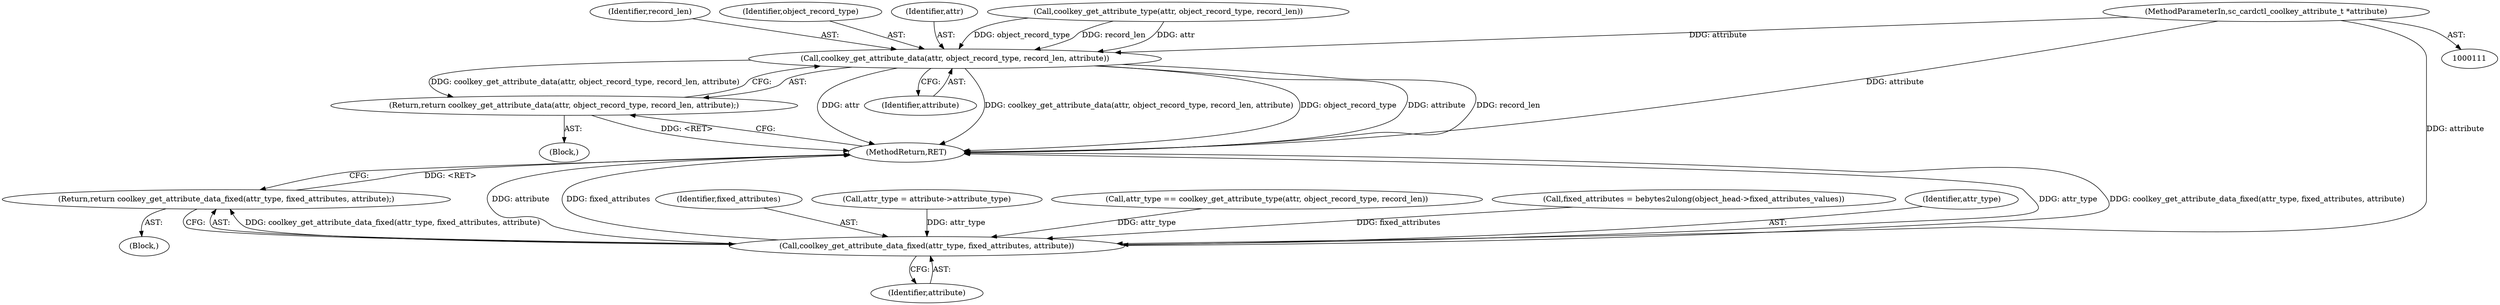 digraph "0_OpenSC_8fe377e93b4b56060e5bbfb6f3142ceaeca744fa_4@pointer" {
"1000113" [label="(MethodParameterIn,sc_cardctl_coolkey_attribute_t *attribute)"];
"1000285" [label="(Call,coolkey_get_attribute_data(attr, object_record_type, record_len, attribute))"];
"1000284" [label="(Return,return coolkey_get_attribute_data(attr, object_record_type, record_len, attribute);)"];
"1000309" [label="(Call,coolkey_get_attribute_data_fixed(attr_type, fixed_attributes, attribute))"];
"1000308" [label="(Return,return coolkey_get_attribute_data_fixed(attr_type, fixed_attributes, attribute);)"];
"1000309" [label="(Call,coolkey_get_attribute_data_fixed(attr_type, fixed_attributes, attribute))"];
"1000312" [label="(Identifier,attribute)"];
"1000113" [label="(MethodParameterIn,sc_cardctl_coolkey_attribute_t *attribute)"];
"1000315" [label="(MethodReturn,RET)"];
"1000283" [label="(Block,)"];
"1000311" [label="(Identifier,fixed_attributes)"];
"1000284" [label="(Return,return coolkey_get_attribute_data(attr, object_record_type, record_len, attribute);)"];
"1000286" [label="(Identifier,attr)"];
"1000117" [label="(Call,attr_type = attribute->attribute_type)"];
"1000277" [label="(Call,attr_type == coolkey_get_attribute_type(attr, object_record_type, record_len))"];
"1000289" [label="(Identifier,attribute)"];
"1000302" [label="(Call,fixed_attributes = bebytes2ulong(object_head->fixed_attributes_values))"];
"1000279" [label="(Call,coolkey_get_attribute_type(attr, object_record_type, record_len))"];
"1000300" [label="(Block,)"];
"1000310" [label="(Identifier,attr_type)"];
"1000308" [label="(Return,return coolkey_get_attribute_data_fixed(attr_type, fixed_attributes, attribute);)"];
"1000288" [label="(Identifier,record_len)"];
"1000285" [label="(Call,coolkey_get_attribute_data(attr, object_record_type, record_len, attribute))"];
"1000287" [label="(Identifier,object_record_type)"];
"1000113" -> "1000111"  [label="AST: "];
"1000113" -> "1000315"  [label="DDG: attribute"];
"1000113" -> "1000285"  [label="DDG: attribute"];
"1000113" -> "1000309"  [label="DDG: attribute"];
"1000285" -> "1000284"  [label="AST: "];
"1000285" -> "1000289"  [label="CFG: "];
"1000286" -> "1000285"  [label="AST: "];
"1000287" -> "1000285"  [label="AST: "];
"1000288" -> "1000285"  [label="AST: "];
"1000289" -> "1000285"  [label="AST: "];
"1000284" -> "1000285"  [label="CFG: "];
"1000285" -> "1000315"  [label="DDG: attr"];
"1000285" -> "1000315"  [label="DDG: coolkey_get_attribute_data(attr, object_record_type, record_len, attribute)"];
"1000285" -> "1000315"  [label="DDG: object_record_type"];
"1000285" -> "1000315"  [label="DDG: attribute"];
"1000285" -> "1000315"  [label="DDG: record_len"];
"1000285" -> "1000284"  [label="DDG: coolkey_get_attribute_data(attr, object_record_type, record_len, attribute)"];
"1000279" -> "1000285"  [label="DDG: attr"];
"1000279" -> "1000285"  [label="DDG: object_record_type"];
"1000279" -> "1000285"  [label="DDG: record_len"];
"1000284" -> "1000283"  [label="AST: "];
"1000315" -> "1000284"  [label="CFG: "];
"1000284" -> "1000315"  [label="DDG: <RET>"];
"1000309" -> "1000308"  [label="AST: "];
"1000309" -> "1000312"  [label="CFG: "];
"1000310" -> "1000309"  [label="AST: "];
"1000311" -> "1000309"  [label="AST: "];
"1000312" -> "1000309"  [label="AST: "];
"1000308" -> "1000309"  [label="CFG: "];
"1000309" -> "1000315"  [label="DDG: attr_type"];
"1000309" -> "1000315"  [label="DDG: coolkey_get_attribute_data_fixed(attr_type, fixed_attributes, attribute)"];
"1000309" -> "1000315"  [label="DDG: attribute"];
"1000309" -> "1000315"  [label="DDG: fixed_attributes"];
"1000309" -> "1000308"  [label="DDG: coolkey_get_attribute_data_fixed(attr_type, fixed_attributes, attribute)"];
"1000117" -> "1000309"  [label="DDG: attr_type"];
"1000277" -> "1000309"  [label="DDG: attr_type"];
"1000302" -> "1000309"  [label="DDG: fixed_attributes"];
"1000308" -> "1000300"  [label="AST: "];
"1000315" -> "1000308"  [label="CFG: "];
"1000308" -> "1000315"  [label="DDG: <RET>"];
}
